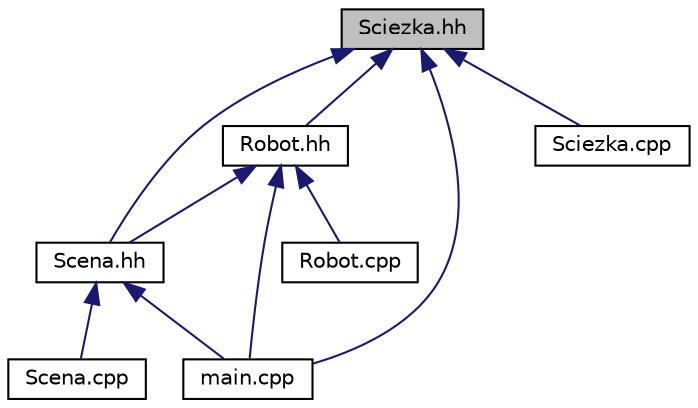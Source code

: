 digraph "Sciezka.hh"
{
  edge [fontname="Helvetica",fontsize="10",labelfontname="Helvetica",labelfontsize="10"];
  node [fontname="Helvetica",fontsize="10",shape=record];
  Node1 [label="Sciezka.hh",height=0.2,width=0.4,color="black", fillcolor="grey75", style="filled", fontcolor="black"];
  Node1 -> Node2 [dir="back",color="midnightblue",fontsize="10",style="solid",fontname="Helvetica"];
  Node2 [label="Robot.hh",height=0.2,width=0.4,color="black", fillcolor="white", style="filled",URL="$Robot_8hh.html",tooltip="Definicja klasy Robot. "];
  Node2 -> Node3 [dir="back",color="midnightblue",fontsize="10",style="solid",fontname="Helvetica"];
  Node3 [label="Scena.hh",height=0.2,width=0.4,color="black", fillcolor="white", style="filled",URL="$Scena_8hh.html",tooltip="Definicja klasy Scena. "];
  Node3 -> Node4 [dir="back",color="midnightblue",fontsize="10",style="solid",fontname="Helvetica"];
  Node4 [label="main.cpp",height=0.2,width=0.4,color="black", fillcolor="white", style="filled",URL="$main_8cpp.html",tooltip="Zawiera wywołanie funkcji main. "];
  Node3 -> Node5 [dir="back",color="midnightblue",fontsize="10",style="solid",fontname="Helvetica"];
  Node5 [label="Scena.cpp",height=0.2,width=0.4,color="black", fillcolor="white", style="filled",URL="$Scena_8cpp_source.html"];
  Node2 -> Node4 [dir="back",color="midnightblue",fontsize="10",style="solid",fontname="Helvetica"];
  Node2 -> Node6 [dir="back",color="midnightblue",fontsize="10",style="solid",fontname="Helvetica"];
  Node6 [label="Robot.cpp",height=0.2,width=0.4,color="black", fillcolor="white", style="filled",URL="$Robot_8cpp.html",tooltip="Definicja metod klasy Robot. "];
  Node1 -> Node3 [dir="back",color="midnightblue",fontsize="10",style="solid",fontname="Helvetica"];
  Node1 -> Node4 [dir="back",color="midnightblue",fontsize="10",style="solid",fontname="Helvetica"];
  Node1 -> Node7 [dir="back",color="midnightblue",fontsize="10",style="solid",fontname="Helvetica"];
  Node7 [label="Sciezka.cpp",height=0.2,width=0.4,color="black", fillcolor="white", style="filled",URL="$Sciezka_8cpp.html",tooltip="Definicja metod klasy Sciezka. "];
}
